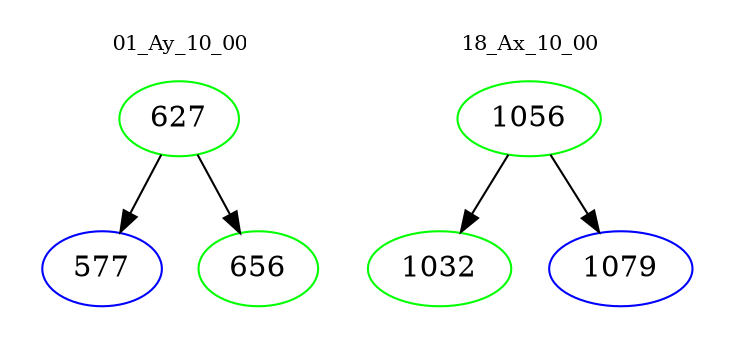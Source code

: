 digraph{
subgraph cluster_0 {
color = white
label = "01_Ay_10_00";
fontsize=10;
T0_627 [label="627", color="green"]
T0_627 -> T0_577 [color="black"]
T0_577 [label="577", color="blue"]
T0_627 -> T0_656 [color="black"]
T0_656 [label="656", color="green"]
}
subgraph cluster_1 {
color = white
label = "18_Ax_10_00";
fontsize=10;
T1_1056 [label="1056", color="green"]
T1_1056 -> T1_1032 [color="black"]
T1_1032 [label="1032", color="green"]
T1_1056 -> T1_1079 [color="black"]
T1_1079 [label="1079", color="blue"]
}
}
